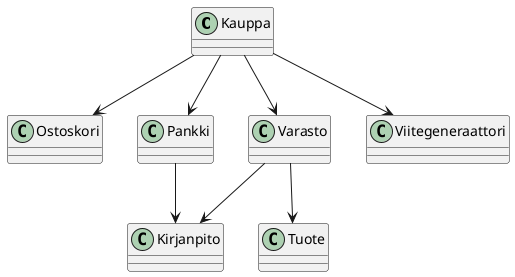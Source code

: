 @startuml
Class Kauppa
Class Kirjanpito
Class Ostoskori
Class Pankki
Class Tuote
Class Varasto
Class Viitegeneraattori

Kauppa-->Varasto
Kauppa-->Pankki
Kauppa-->Viitegeneraattori
Kauppa-->Ostoskori
Pankki-->Kirjanpito
Varasto-->Kirjanpito
Varasto-->Tuote
@enduml